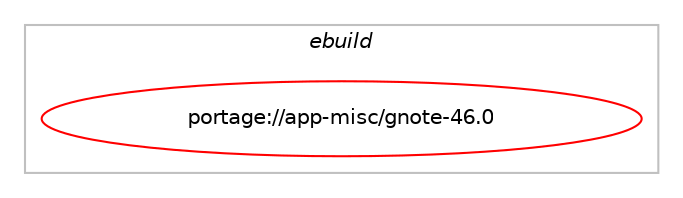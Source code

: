 digraph prolog {

# *************
# Graph options
# *************

newrank=true;
concentrate=true;
compound=true;
graph [rankdir=LR,fontname=Helvetica,fontsize=10,ranksep=1.5];#, ranksep=2.5, nodesep=0.2];
edge  [arrowhead=vee];
node  [fontname=Helvetica,fontsize=10];

# **********
# The ebuild
# **********

subgraph cluster_leftcol {
color=gray;
label=<<i>ebuild</i>>;
id [label="portage://app-misc/gnote-46.0", color=red, width=4, href="../app-misc/gnote-46.0.svg"];
}

# ****************
# The dependencies
# ****************

subgraph cluster_midcol {
color=gray;
label=<<i>dependencies</i>>;
subgraph cluster_compile {
fillcolor="#eeeeee";
style=filled;
label=<<i>compile</i>>;
# *** BEGIN UNKNOWN DEPENDENCY TYPE (TODO) ***
# id -> equal(use_conditional_group(positive,test,portage://app-misc/gnote-46.0,[package_dependency(portage://app-misc/gnote-46.0,install,no,dev-libs,unittest++,none,[,,],[],[])]))
# *** END UNKNOWN DEPENDENCY TYPE (TODO) ***

# *** BEGIN UNKNOWN DEPENDENCY TYPE (TODO) ***
# id -> equal(package_dependency(portage://app-misc/gnote-46.0,install,no,app-crypt,libsecret,greaterequal,[0.8,,,0.8],[],[]))
# *** END UNKNOWN DEPENDENCY TYPE (TODO) ***

# *** BEGIN UNKNOWN DEPENDENCY TYPE (TODO) ***
# id -> equal(package_dependency(portage://app-misc/gnote-46.0,install,no,dev-cpp,glibmm,greaterequal,[2.74,,,2.74],[slot(2.68)],[]))
# *** END UNKNOWN DEPENDENCY TYPE (TODO) ***

# *** BEGIN UNKNOWN DEPENDENCY TYPE (TODO) ***
# id -> equal(package_dependency(portage://app-misc/gnote-46.0,install,no,dev-cpp,gtkmm,greaterequal,[4.10.0,,,4.10.0],[slot(4.0)],[]))
# *** END UNKNOWN DEPENDENCY TYPE (TODO) ***

# *** BEGIN UNKNOWN DEPENDENCY TYPE (TODO) ***
# id -> equal(package_dependency(portage://app-misc/gnote-46.0,install,no,dev-libs,glib,greaterequal,[2.74,,,2.74],[slot(2)],[use(enable(dbus),none)]))
# *** END UNKNOWN DEPENDENCY TYPE (TODO) ***

# *** BEGIN UNKNOWN DEPENDENCY TYPE (TODO) ***
# id -> equal(package_dependency(portage://app-misc/gnote-46.0,install,no,dev-libs,libxml2,greaterequal,[2,,,2],[slot(2)],[]))
# *** END UNKNOWN DEPENDENCY TYPE (TODO) ***

# *** BEGIN UNKNOWN DEPENDENCY TYPE (TODO) ***
# id -> equal(package_dependency(portage://app-misc/gnote-46.0,install,no,dev-libs,libxslt,none,[,,],[],[]))
# *** END UNKNOWN DEPENDENCY TYPE (TODO) ***

# *** BEGIN UNKNOWN DEPENDENCY TYPE (TODO) ***
# id -> equal(package_dependency(portage://app-misc/gnote-46.0,install,no,gui-libs,libadwaita,greaterequal,[1,,,1],[],[]))
# *** END UNKNOWN DEPENDENCY TYPE (TODO) ***

# *** BEGIN UNKNOWN DEPENDENCY TYPE (TODO) ***
# id -> equal(package_dependency(portage://app-misc/gnote-46.0,install,no,sys-apps,util-linux,greaterequal,[2.16,,,2.16],[],[]))
# *** END UNKNOWN DEPENDENCY TYPE (TODO) ***

}
subgraph cluster_compileandrun {
fillcolor="#eeeeee";
style=filled;
label=<<i>compile and run</i>>;
}
subgraph cluster_run {
fillcolor="#eeeeee";
style=filled;
label=<<i>run</i>>;
# *** BEGIN UNKNOWN DEPENDENCY TYPE (TODO) ***
# id -> equal(use_conditional_group(positive,test,portage://app-misc/gnote-46.0,[package_dependency(portage://app-misc/gnote-46.0,run,no,dev-libs,unittest++,none,[,,],[],[])]))
# *** END UNKNOWN DEPENDENCY TYPE (TODO) ***

# *** BEGIN UNKNOWN DEPENDENCY TYPE (TODO) ***
# id -> equal(package_dependency(portage://app-misc/gnote-46.0,run,no,app-crypt,libsecret,greaterequal,[0.8,,,0.8],[],[]))
# *** END UNKNOWN DEPENDENCY TYPE (TODO) ***

# *** BEGIN UNKNOWN DEPENDENCY TYPE (TODO) ***
# id -> equal(package_dependency(portage://app-misc/gnote-46.0,run,no,dev-cpp,glibmm,greaterequal,[2.74,,,2.74],[slot(2.68)],[]))
# *** END UNKNOWN DEPENDENCY TYPE (TODO) ***

# *** BEGIN UNKNOWN DEPENDENCY TYPE (TODO) ***
# id -> equal(package_dependency(portage://app-misc/gnote-46.0,run,no,dev-cpp,gtkmm,greaterequal,[4.10.0,,,4.10.0],[slot(4.0)],[]))
# *** END UNKNOWN DEPENDENCY TYPE (TODO) ***

# *** BEGIN UNKNOWN DEPENDENCY TYPE (TODO) ***
# id -> equal(package_dependency(portage://app-misc/gnote-46.0,run,no,dev-libs,glib,greaterequal,[2.74,,,2.74],[slot(2)],[use(enable(dbus),none)]))
# *** END UNKNOWN DEPENDENCY TYPE (TODO) ***

# *** BEGIN UNKNOWN DEPENDENCY TYPE (TODO) ***
# id -> equal(package_dependency(portage://app-misc/gnote-46.0,run,no,dev-libs,libxml2,greaterequal,[2,,,2],[slot(2)],[]))
# *** END UNKNOWN DEPENDENCY TYPE (TODO) ***

# *** BEGIN UNKNOWN DEPENDENCY TYPE (TODO) ***
# id -> equal(package_dependency(portage://app-misc/gnote-46.0,run,no,dev-libs,libxslt,none,[,,],[],[]))
# *** END UNKNOWN DEPENDENCY TYPE (TODO) ***

# *** BEGIN UNKNOWN DEPENDENCY TYPE (TODO) ***
# id -> equal(package_dependency(portage://app-misc/gnote-46.0,run,no,gnome-base,gsettings-desktop-schemas,none,[,,],[],[]))
# *** END UNKNOWN DEPENDENCY TYPE (TODO) ***

# *** BEGIN UNKNOWN DEPENDENCY TYPE (TODO) ***
# id -> equal(package_dependency(portage://app-misc/gnote-46.0,run,no,gui-libs,libadwaita,greaterequal,[1,,,1],[],[]))
# *** END UNKNOWN DEPENDENCY TYPE (TODO) ***

# *** BEGIN UNKNOWN DEPENDENCY TYPE (TODO) ***
# id -> equal(package_dependency(portage://app-misc/gnote-46.0,run,no,sys-apps,util-linux,greaterequal,[2.16,,,2.16],[],[]))
# *** END UNKNOWN DEPENDENCY TYPE (TODO) ***

}
}

# **************
# The candidates
# **************

subgraph cluster_choices {
rank=same;
color=gray;
label=<<i>candidates</i>>;

}

}
